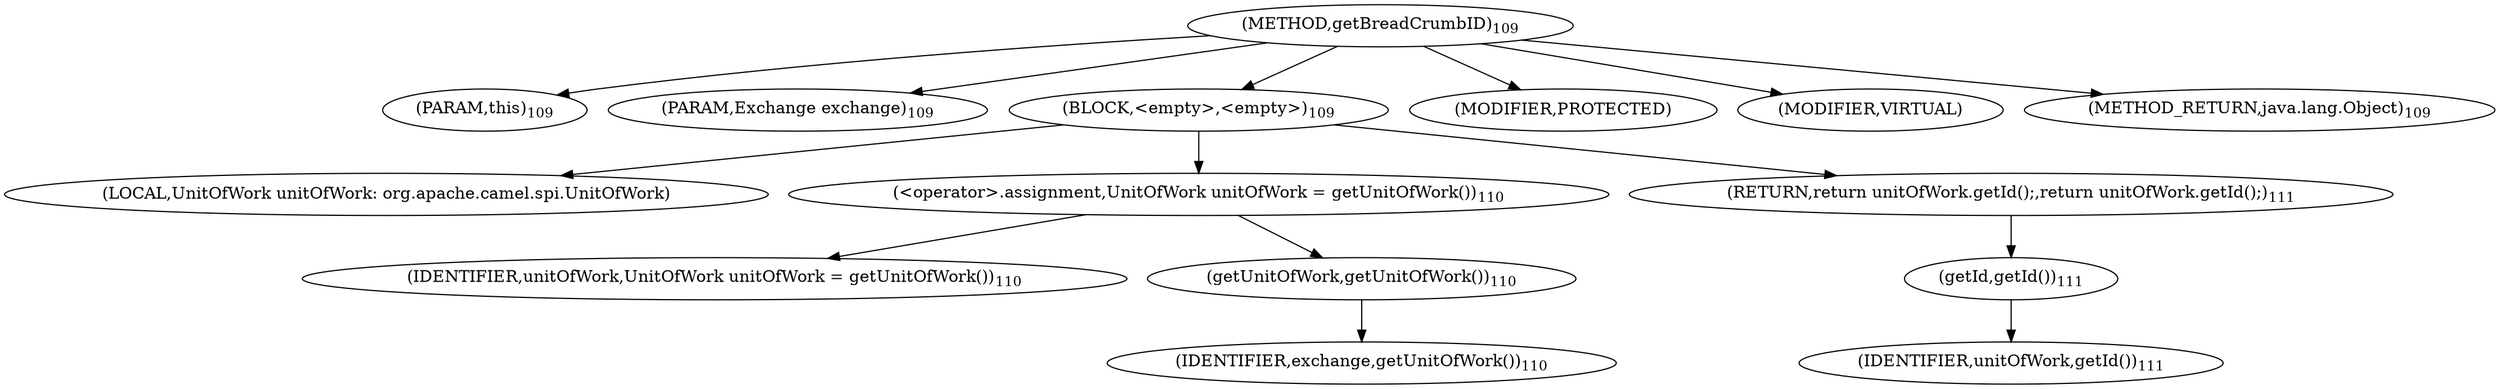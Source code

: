 digraph "getBreadCrumbID" {  
"315" [label = <(METHOD,getBreadCrumbID)<SUB>109</SUB>> ]
"316" [label = <(PARAM,this)<SUB>109</SUB>> ]
"317" [label = <(PARAM,Exchange exchange)<SUB>109</SUB>> ]
"318" [label = <(BLOCK,&lt;empty&gt;,&lt;empty&gt;)<SUB>109</SUB>> ]
"319" [label = <(LOCAL,UnitOfWork unitOfWork: org.apache.camel.spi.UnitOfWork)> ]
"320" [label = <(&lt;operator&gt;.assignment,UnitOfWork unitOfWork = getUnitOfWork())<SUB>110</SUB>> ]
"321" [label = <(IDENTIFIER,unitOfWork,UnitOfWork unitOfWork = getUnitOfWork())<SUB>110</SUB>> ]
"322" [label = <(getUnitOfWork,getUnitOfWork())<SUB>110</SUB>> ]
"323" [label = <(IDENTIFIER,exchange,getUnitOfWork())<SUB>110</SUB>> ]
"324" [label = <(RETURN,return unitOfWork.getId();,return unitOfWork.getId();)<SUB>111</SUB>> ]
"325" [label = <(getId,getId())<SUB>111</SUB>> ]
"326" [label = <(IDENTIFIER,unitOfWork,getId())<SUB>111</SUB>> ]
"327" [label = <(MODIFIER,PROTECTED)> ]
"328" [label = <(MODIFIER,VIRTUAL)> ]
"329" [label = <(METHOD_RETURN,java.lang.Object)<SUB>109</SUB>> ]
  "315" -> "316" 
  "315" -> "317" 
  "315" -> "318" 
  "315" -> "327" 
  "315" -> "328" 
  "315" -> "329" 
  "318" -> "319" 
  "318" -> "320" 
  "318" -> "324" 
  "320" -> "321" 
  "320" -> "322" 
  "322" -> "323" 
  "324" -> "325" 
  "325" -> "326" 
}
